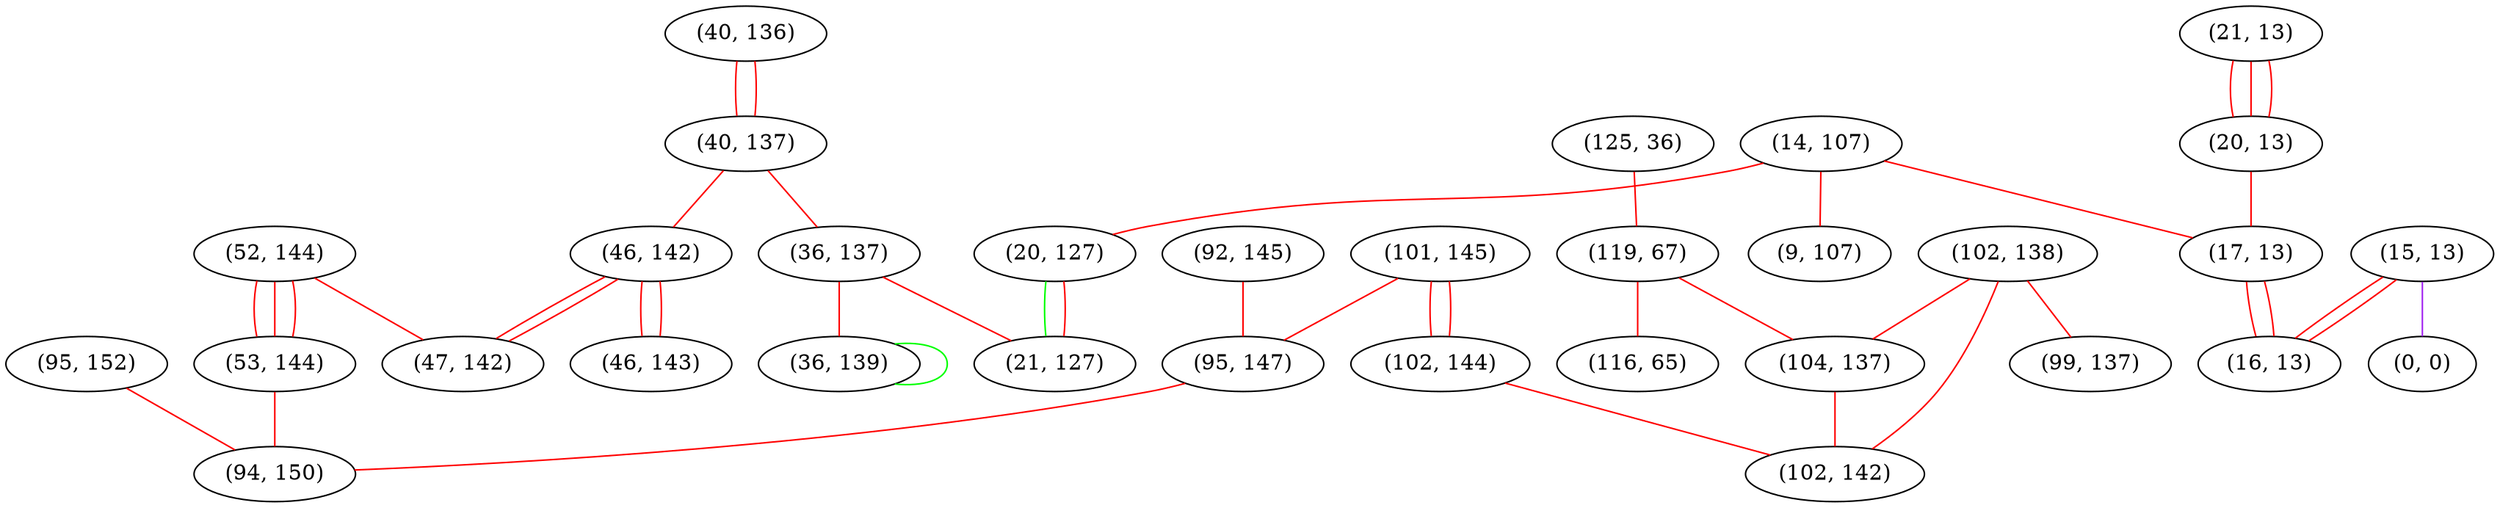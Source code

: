 graph "" {
"(14, 107)";
"(15, 13)";
"(102, 138)";
"(40, 136)";
"(95, 152)";
"(125, 36)";
"(21, 13)";
"(52, 144)";
"(92, 145)";
"(101, 145)";
"(20, 127)";
"(40, 137)";
"(119, 67)";
"(99, 137)";
"(53, 144)";
"(20, 13)";
"(0, 0)";
"(36, 137)";
"(95, 147)";
"(94, 150)";
"(9, 107)";
"(46, 142)";
"(17, 13)";
"(102, 144)";
"(116, 65)";
"(104, 137)";
"(21, 127)";
"(46, 143)";
"(47, 142)";
"(16, 13)";
"(36, 139)";
"(102, 142)";
"(14, 107)" -- "(17, 13)"  [color=red, key=0, weight=1];
"(14, 107)" -- "(20, 127)"  [color=red, key=0, weight=1];
"(14, 107)" -- "(9, 107)"  [color=red, key=0, weight=1];
"(15, 13)" -- "(0, 0)"  [color=purple, key=0, weight=4];
"(15, 13)" -- "(16, 13)"  [color=red, key=0, weight=1];
"(15, 13)" -- "(16, 13)"  [color=red, key=1, weight=1];
"(102, 138)" -- "(104, 137)"  [color=red, key=0, weight=1];
"(102, 138)" -- "(99, 137)"  [color=red, key=0, weight=1];
"(102, 138)" -- "(102, 142)"  [color=red, key=0, weight=1];
"(40, 136)" -- "(40, 137)"  [color=red, key=0, weight=1];
"(40, 136)" -- "(40, 137)"  [color=red, key=1, weight=1];
"(95, 152)" -- "(94, 150)"  [color=red, key=0, weight=1];
"(125, 36)" -- "(119, 67)"  [color=red, key=0, weight=1];
"(21, 13)" -- "(20, 13)"  [color=red, key=0, weight=1];
"(21, 13)" -- "(20, 13)"  [color=red, key=1, weight=1];
"(21, 13)" -- "(20, 13)"  [color=red, key=2, weight=1];
"(52, 144)" -- "(47, 142)"  [color=red, key=0, weight=1];
"(52, 144)" -- "(53, 144)"  [color=red, key=0, weight=1];
"(52, 144)" -- "(53, 144)"  [color=red, key=1, weight=1];
"(52, 144)" -- "(53, 144)"  [color=red, key=2, weight=1];
"(92, 145)" -- "(95, 147)"  [color=red, key=0, weight=1];
"(101, 145)" -- "(95, 147)"  [color=red, key=0, weight=1];
"(101, 145)" -- "(102, 144)"  [color=red, key=0, weight=1];
"(101, 145)" -- "(102, 144)"  [color=red, key=1, weight=1];
"(20, 127)" -- "(21, 127)"  [color=green, key=0, weight=2];
"(20, 127)" -- "(21, 127)"  [color=red, key=1, weight=1];
"(40, 137)" -- "(36, 137)"  [color=red, key=0, weight=1];
"(40, 137)" -- "(46, 142)"  [color=red, key=0, weight=1];
"(119, 67)" -- "(104, 137)"  [color=red, key=0, weight=1];
"(119, 67)" -- "(116, 65)"  [color=red, key=0, weight=1];
"(53, 144)" -- "(94, 150)"  [color=red, key=0, weight=1];
"(20, 13)" -- "(17, 13)"  [color=red, key=0, weight=1];
"(36, 137)" -- "(21, 127)"  [color=red, key=0, weight=1];
"(36, 137)" -- "(36, 139)"  [color=red, key=0, weight=1];
"(95, 147)" -- "(94, 150)"  [color=red, key=0, weight=1];
"(46, 142)" -- "(47, 142)"  [color=red, key=0, weight=1];
"(46, 142)" -- "(47, 142)"  [color=red, key=1, weight=1];
"(46, 142)" -- "(46, 143)"  [color=red, key=0, weight=1];
"(46, 142)" -- "(46, 143)"  [color=red, key=1, weight=1];
"(17, 13)" -- "(16, 13)"  [color=red, key=0, weight=1];
"(17, 13)" -- "(16, 13)"  [color=red, key=1, weight=1];
"(102, 144)" -- "(102, 142)"  [color=red, key=0, weight=1];
"(104, 137)" -- "(102, 142)"  [color=red, key=0, weight=1];
"(36, 139)" -- "(36, 139)"  [color=green, key=0, weight=2];
}
